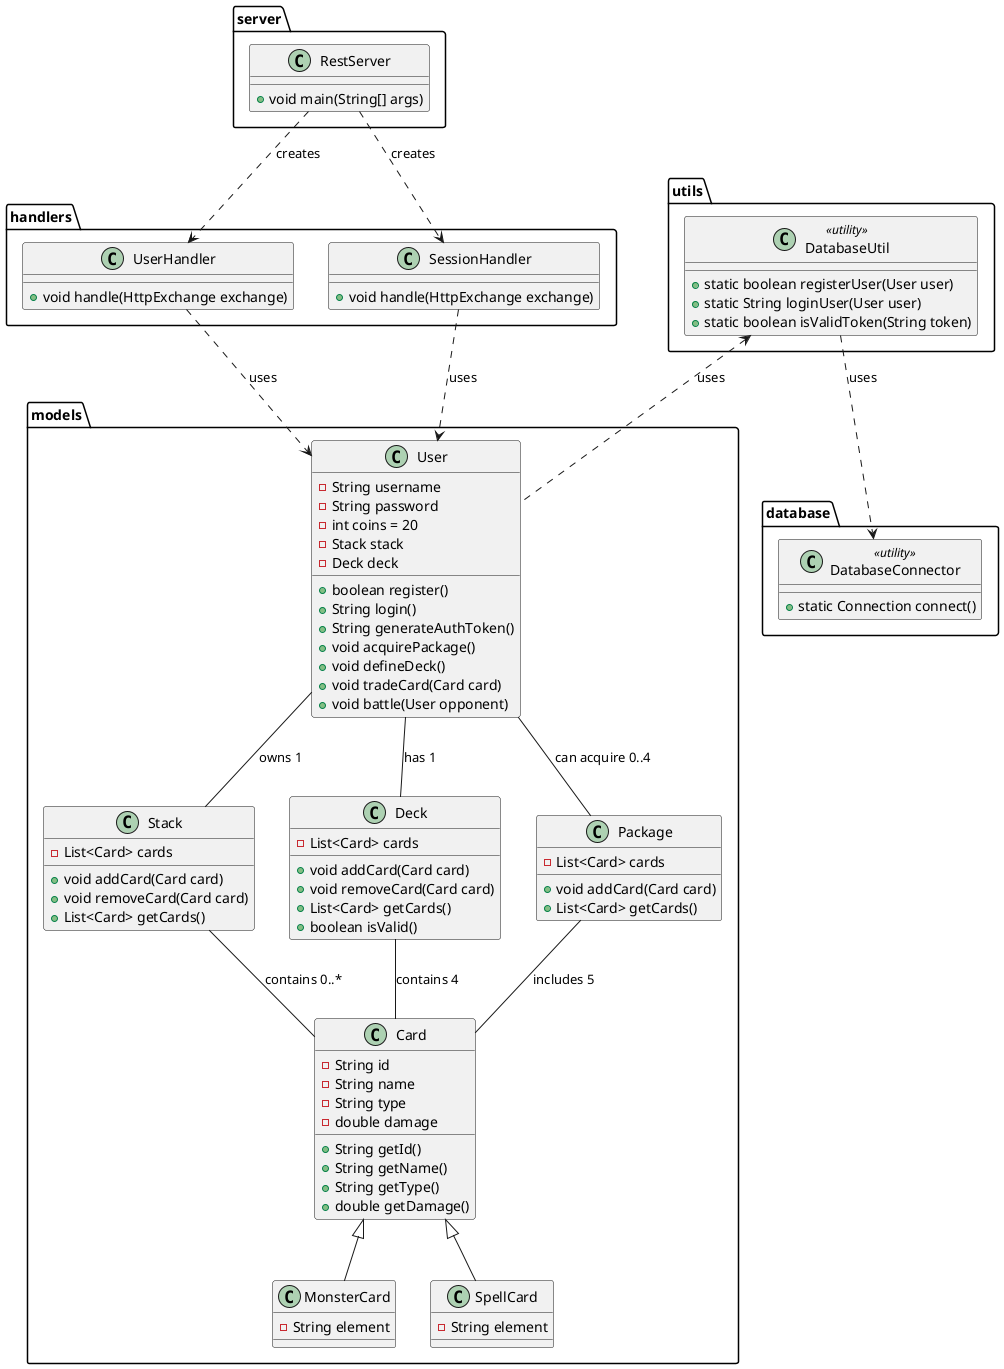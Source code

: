 @startuml

package models {
    class User {
        - String username
        - String password
        - int coins = 20
        - Stack stack
        - Deck deck
        + boolean register()
        + String login()
        + String generateAuthToken()
        + void acquirePackage()
        + void defineDeck()
        + void tradeCard(Card card)
        + void battle(User opponent)
    }

    class Card {
        - String id
        - String name
        - String type
        - double damage
        + String getId()
        + String getName()
        + String getType()
        + double getDamage()
    }

    class MonsterCard extends Card {
        - String element
    }

    class SpellCard extends Card {
        - String element
    }

    class Stack {
        - List<Card> cards
        + void addCard(Card card)
        + void removeCard(Card card)
        + List<Card> getCards()
    }

    class Deck {
        - List<Card> cards
        + void addCard(Card card)
        + void removeCard(Card card)
        + List<Card> getCards()
        + boolean isValid()
    }

    class Package {
        - List<Card> cards
        + void addCard(Card card)
        + List<Card> getCards()
    }
}

package handlers {
    class UserHandler {
        + void handle(HttpExchange exchange)
    }

    class SessionHandler {
        + void handle(HttpExchange exchange)
    }
}

package database {
    class DatabaseConnector <<utility>> {
        + static Connection connect()
    }
}

package utils {
    class DatabaseUtil <<utility>> {
        + static boolean registerUser(User user)
        + static String loginUser(User user)
        + static boolean isValidToken(String token)
    }
}

package server {
    class RestServer {
        + void main(String[] args)
    }
}

User -- Stack : "owns 1"
User -- Deck : "has 1"
User -- Package : "can acquire 0..4"
Stack -- Card : "contains 0..*"
Deck -- Card : "contains 4"
Package -- Card : "includes 5"
UserHandler ..> User : "uses"
SessionHandler ..> User : "uses"

RestServer ..> UserHandler : "creates"
RestServer ..> SessionHandler : "creates"
DatabaseUtil ..> DatabaseConnector : "uses"
DatabaseUtil <.. User : "uses"

@enduml